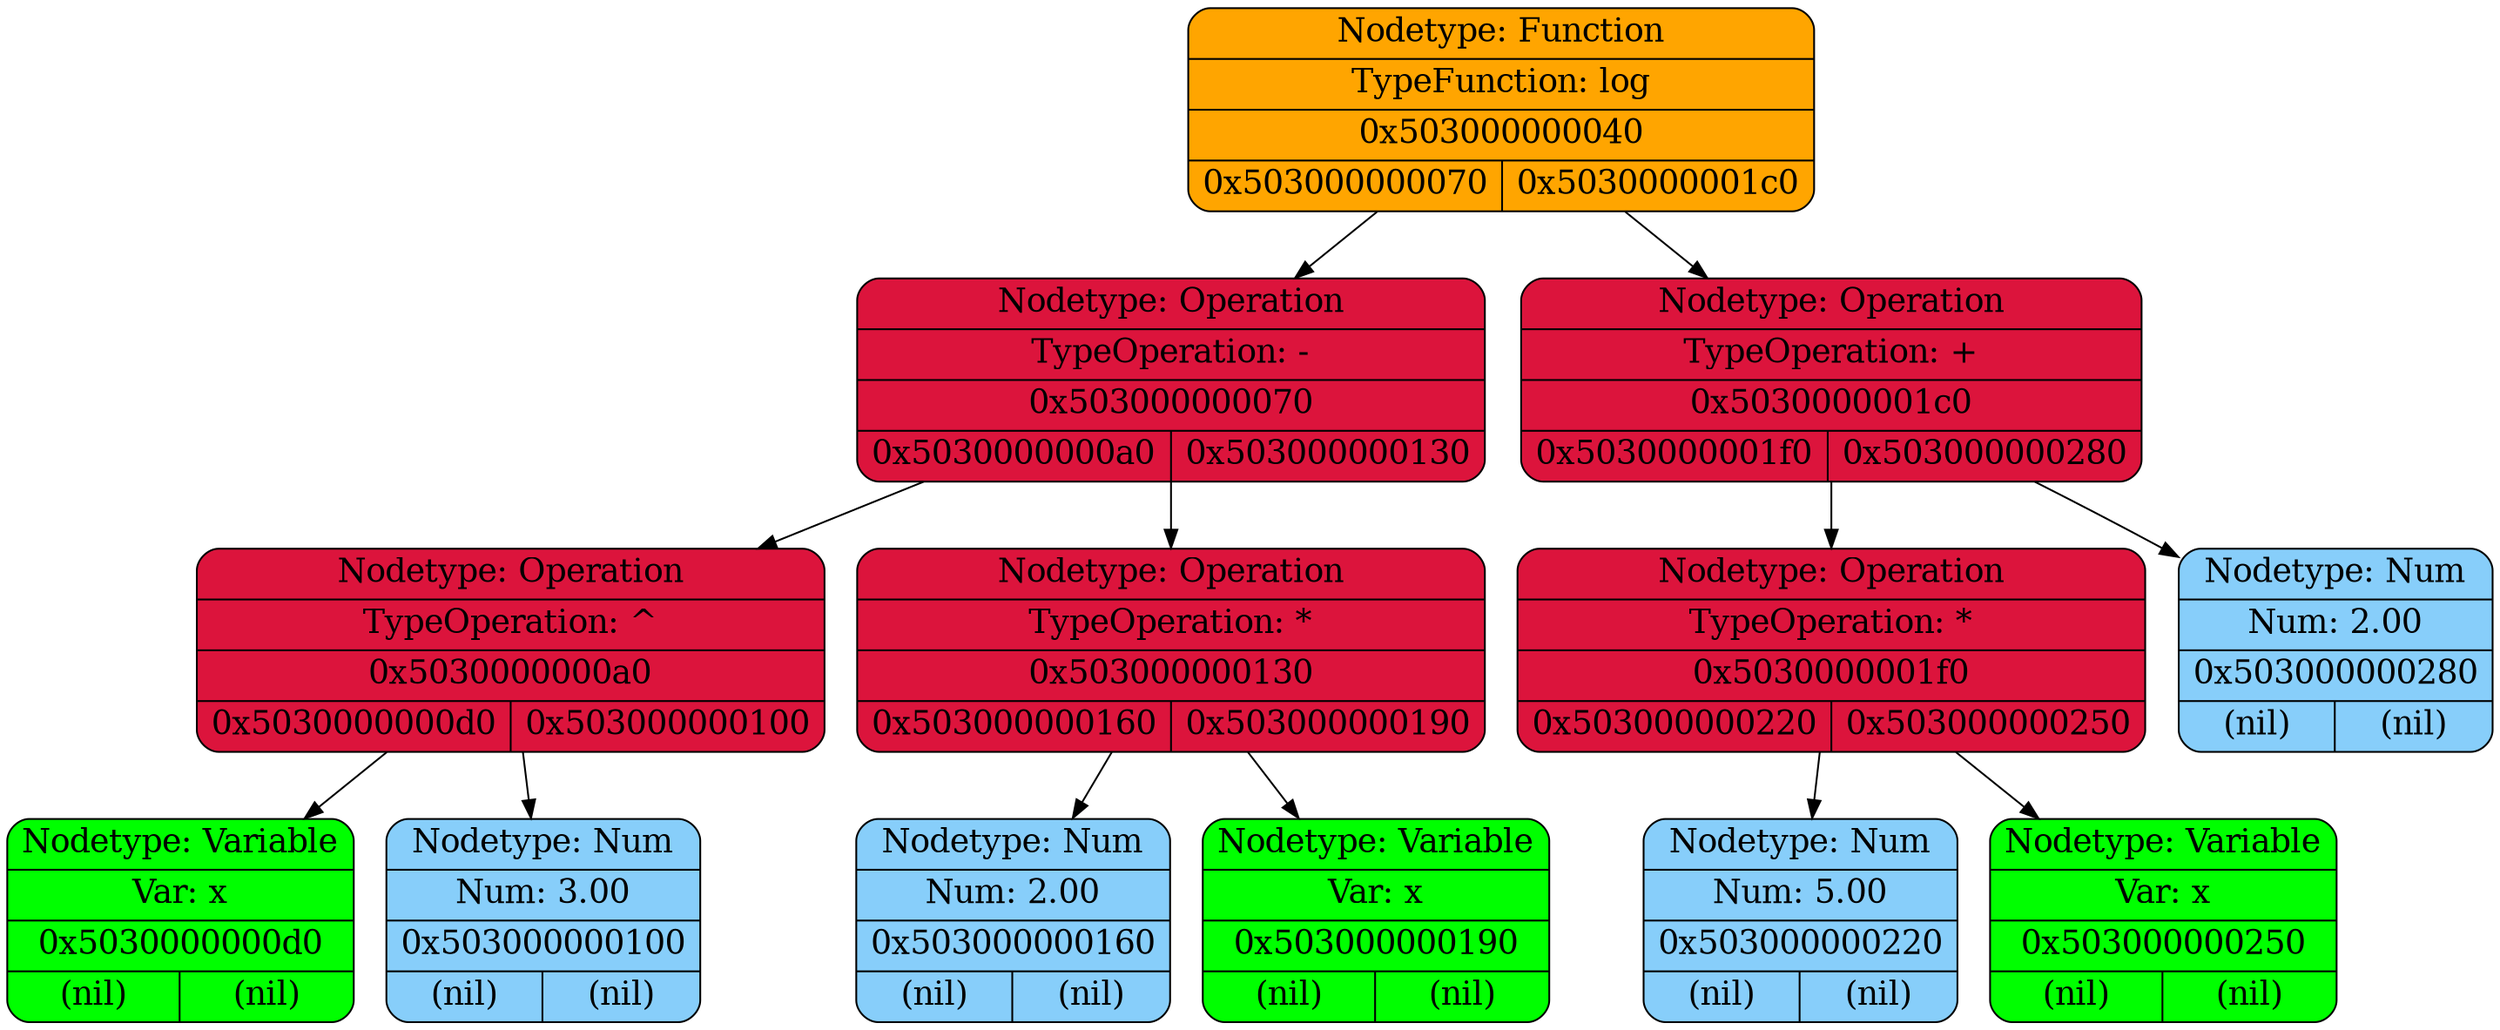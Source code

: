 digraph {
	"0x503000000040" [label = "{ Nodetype: Function | TypeFunction: log | 0x503000000040 | { 0x503000000070 | 0x5030000001c0 } }", fontsize = 18, style = filled, fillcolor = orange, shape = Mrecord]
	"0x503000000040" -> "0x503000000070"
	"0x503000000070" [label = "{ Nodetype: Operation | TypeOperation: - | 0x503000000070 | { 0x5030000000a0 | 0x503000000130 } }", fontsize = 18, style = filled, fillcolor = crimson, shape = Mrecord]
	"0x503000000070" -> "0x5030000000a0"
	"0x5030000000a0" [label = "{ Nodetype: Operation | TypeOperation: ^ | 0x5030000000a0 | { 0x5030000000d0 | 0x503000000100 } }", fontsize = 18, style = filled, fillcolor = crimson, shape = Mrecord]
	"0x5030000000a0" -> "0x5030000000d0"
	"0x5030000000d0" [label = "{ Nodetype: Variable | Var: x | 0x5030000000d0 | { (nil) | (nil) } }", fontsize = 18, style = filled, fillcolor = green, shape = Mrecord]
	"0x5030000000a0" -> "0x503000000100"
	"0x503000000100" [label = "{ Nodetype: Num | Num: 3.00 | 0x503000000100 | { (nil) | (nil) } }", fontsize = 18, style = filled, fillcolor = lightskyblue, shape = Mrecord]
	"0x503000000070" -> "0x503000000130"
	"0x503000000130" [label = "{ Nodetype: Operation | TypeOperation: * | 0x503000000130 | { 0x503000000160 | 0x503000000190 } }", fontsize = 18, style = filled, fillcolor = crimson, shape = Mrecord]
	"0x503000000130" -> "0x503000000160"
	"0x503000000160" [label = "{ Nodetype: Num | Num: 2.00 | 0x503000000160 | { (nil) | (nil) } }", fontsize = 18, style = filled, fillcolor = lightskyblue, shape = Mrecord]
	"0x503000000130" -> "0x503000000190"
	"0x503000000190" [label = "{ Nodetype: Variable | Var: x | 0x503000000190 | { (nil) | (nil) } }", fontsize = 18, style = filled, fillcolor = green, shape = Mrecord]
	"0x503000000040" -> "0x5030000001c0"
	"0x5030000001c0" [label = "{ Nodetype: Operation | TypeOperation: + | 0x5030000001c0 | { 0x5030000001f0 | 0x503000000280 } }", fontsize = 18, style = filled, fillcolor = crimson, shape = Mrecord]
	"0x5030000001c0" -> "0x5030000001f0"
	"0x5030000001f0" [label = "{ Nodetype: Operation | TypeOperation: * | 0x5030000001f0 | { 0x503000000220 | 0x503000000250 } }", fontsize = 18, style = filled, fillcolor = crimson, shape = Mrecord]
	"0x5030000001f0" -> "0x503000000220"
	"0x503000000220" [label = "{ Nodetype: Num | Num: 5.00 | 0x503000000220 | { (nil) | (nil) } }", fontsize = 18, style = filled, fillcolor = lightskyblue, shape = Mrecord]
	"0x5030000001f0" -> "0x503000000250"
	"0x503000000250" [label = "{ Nodetype: Variable | Var: x | 0x503000000250 | { (nil) | (nil) } }", fontsize = 18, style = filled, fillcolor = green, shape = Mrecord]
	"0x5030000001c0" -> "0x503000000280"
	"0x503000000280" [label = "{ Nodetype: Num | Num: 2.00 | 0x503000000280 | { (nil) | (nil) } }", fontsize = 18, style = filled, fillcolor = lightskyblue, shape = Mrecord]
}
